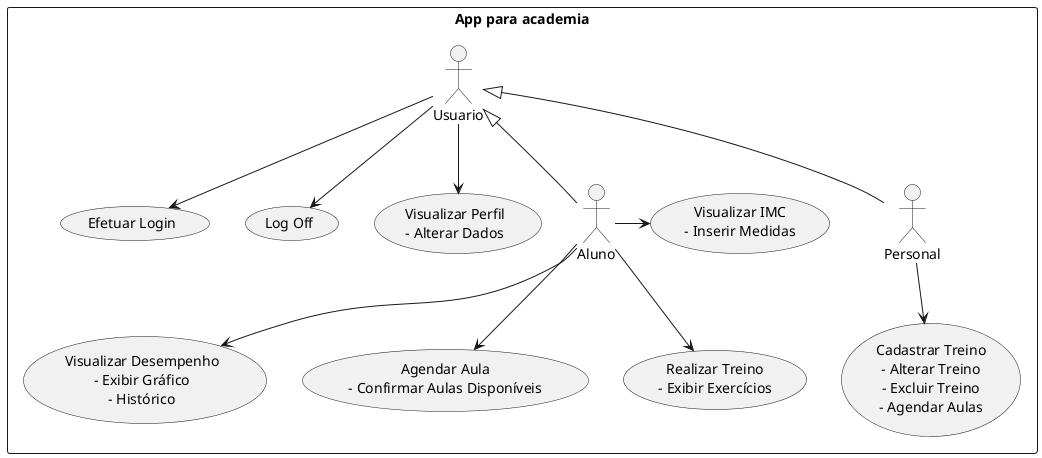 @startuml  the first programming 

    rectangle "App para academia"{
       
        actor Usuario as user
        actor Aluno as aluno
        actor Personal as personal
        
        user <|-- personal
        user <|-- aluno

        usecase "Efetuar Login" as login
        usecase "Log Off" as logoff
        usecase "Visualizar Perfil\n- Alterar Dados" as visualizarPerfil
        usecase "Realizar Treino\n- Exibir Exercícios" as realizarTreino
        usecase "Visualizar Desempenho\n- Exibir Gráfico\n- Histórico" as visualizarDesempenho
        usecase "Visualizar IMC\n- Inserir Medidas" as visualizarIMC
        usecase "Agendar Aula\n- Confirmar Aulas Disponíveis" as agendarAula
        usecase "Cadastrar Treino\n- Alterar Treino\n- Excluir Treino\n- Agendar Aulas" as gerenciarTreinos

        user --> login
        user --> logoff
        user --> visualizarPerfil
        aluno --> realizarTreino
        aluno --> visualizarDesempenho
        aluno --left-> (visualizarIMC)
        aluno --> agendarAula
        personal --> gerenciarTreinos

        
    }


@enduml

